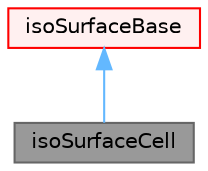 digraph "isoSurfaceCell"
{
 // LATEX_PDF_SIZE
  bgcolor="transparent";
  edge [fontname=Helvetica,fontsize=10,labelfontname=Helvetica,labelfontsize=10];
  node [fontname=Helvetica,fontsize=10,shape=box,height=0.2,width=0.4];
  Node1 [id="Node000001",label="isoSurfaceCell",height=0.2,width=0.4,color="gray40", fillcolor="grey60", style="filled", fontcolor="black",tooltip="A surface formed by the iso value. After \"Polygonising A Scalar Field Using Tetrahedrons\",..."];
  Node2 -> Node1 [id="edge1_Node000001_Node000002",dir="back",color="steelblue1",style="solid",tooltip=" "];
  Node2 [id="Node000002",label="isoSurfaceBase",height=0.2,width=0.4,color="red", fillcolor="#FFF0F0", style="filled",URL="$classFoam_1_1isoSurfaceBase.html",tooltip="Low-level components common to various iso-surface algorithms."];
}

